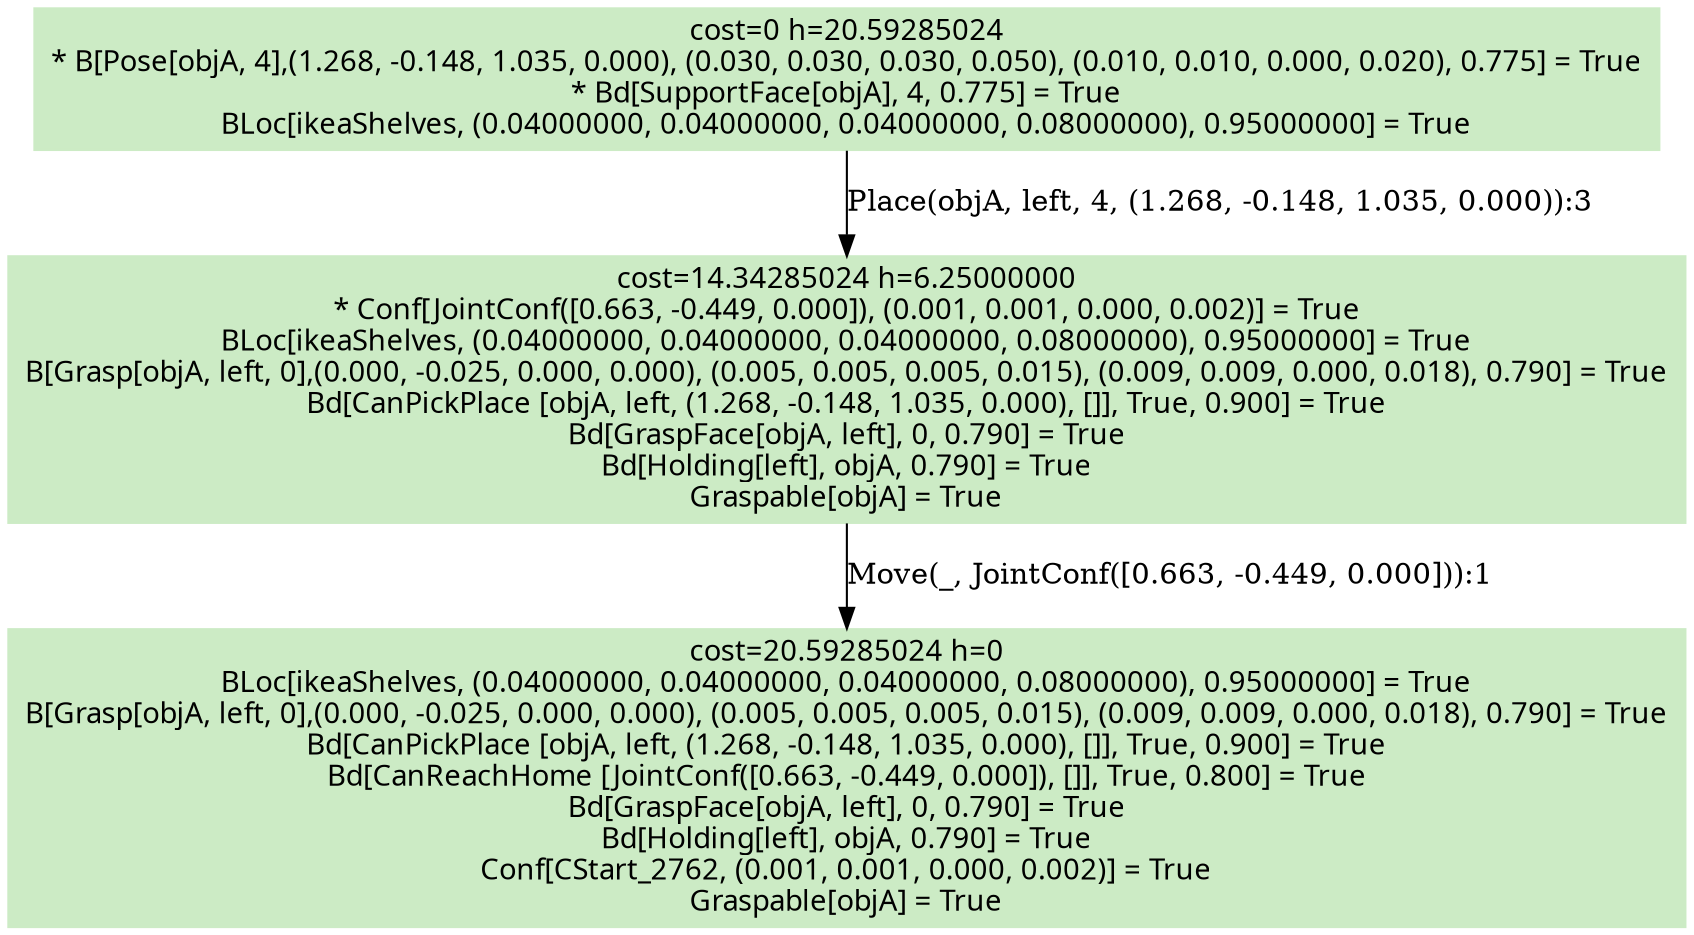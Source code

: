 digraph G {
    ordering=out;
    node [fontname=HelveticaBold];
    "615" [shape=box, label="cost=0 h=20.59285024\n* B[Pose[objA, 4],(1.268, -0.148, 1.035, 0.000), (0.030, 0.030, 0.030, 0.050), (0.010, 0.010, 0.000, 0.020), 0.775] = True\n* Bd[SupportFace[objA], 4, 0.775] = True\nBLoc[ikeaShelves, (0.04000000, 0.04000000, 0.04000000, 0.08000000), 0.95000000] = True\n"];
    "1273" [shape=box, label="cost=14.34285024 h=6.25000000\n* Conf[JointConf([0.663, -0.449, 0.000]), (0.001, 0.001, 0.000, 0.002)] = True\nBLoc[ikeaShelves, (0.04000000, 0.04000000, 0.04000000, 0.08000000), 0.95000000] = True\nB[Grasp[objA, left, 0],(0.000, -0.025, 0.000, 0.000), (0.005, 0.005, 0.005, 0.015), (0.009, 0.009, 0.000, 0.018), 0.790] = True\nBd[CanPickPlace [objA, left, (1.268, -0.148, 1.035, 0.000), []], True, 0.900] = True\nBd[GraspFace[objA, left], 0, 0.790] = True\nBd[Holding[left], objA, 0.790] = True\nGraspable[objA] = True\n"];
    "615" [shape=box, style=filled, colorscheme=pastel16, color=2, label="cost=0 h=20.59285024\n* B[Pose[objA, 4],(1.268, -0.148, 1.035, 0.000), (0.030, 0.030, 0.030, 0.050), (0.010, 0.010, 0.000, 0.020), 0.775] = True\n* Bd[SupportFace[objA], 4, 0.775] = True\nBLoc[ikeaShelves, (0.04000000, 0.04000000, 0.04000000, 0.08000000), 0.95000000] = True\n"];
    "615" -> "1273"[label="Place(objA, left, 4, (1.268, -0.148, 1.035, 0.000)):3"];
    "1291" [shape=box, label="cost=20.59285024 h=0\nBLoc[ikeaShelves, (0.04000000, 0.04000000, 0.04000000, 0.08000000), 0.95000000] = True\nB[Grasp[objA, left, 0],(0.000, -0.025, 0.000, 0.000), (0.005, 0.005, 0.005, 0.015), (0.009, 0.009, 0.000, 0.018), 0.790] = True\nBd[CanPickPlace [objA, left, (1.268, -0.148, 1.035, 0.000), []], True, 0.900] = True\nBd[CanReachHome [JointConf([0.663, -0.449, 0.000]), []], True, 0.800] = True\nBd[GraspFace[objA, left], 0, 0.790] = True\nBd[Holding[left], objA, 0.790] = True\nConf[CStart_2762, (0.001, 0.001, 0.000, 0.002)] = True\nGraspable[objA] = True\n"];
    "1273" [shape=box, style=filled, colorscheme=pastel16, color=2, label="cost=14.34285024 h=6.25000000\n* Conf[JointConf([0.663, -0.449, 0.000]), (0.001, 0.001, 0.000, 0.002)] = True\nBLoc[ikeaShelves, (0.04000000, 0.04000000, 0.04000000, 0.08000000), 0.95000000] = True\nB[Grasp[objA, left, 0],(0.000, -0.025, 0.000, 0.000), (0.005, 0.005, 0.005, 0.015), (0.009, 0.009, 0.000, 0.018), 0.790] = True\nBd[CanPickPlace [objA, left, (1.268, -0.148, 1.035, 0.000), []], True, 0.900] = True\nBd[GraspFace[objA, left], 0, 0.790] = True\nBd[Holding[left], objA, 0.790] = True\nGraspable[objA] = True\n"];
    "1273" -> "1291"[label="Move(_, JointConf([0.663, -0.449, 0.000])):1"];
    "615" [shape=box, style=filled, colorscheme=pastel16,color=3];
    "1273" [shape=box, style=filled, colorscheme=pastel16,color=3];
    "1291" [shape=box, style=filled, colorscheme=pastel16,color=3];
}
